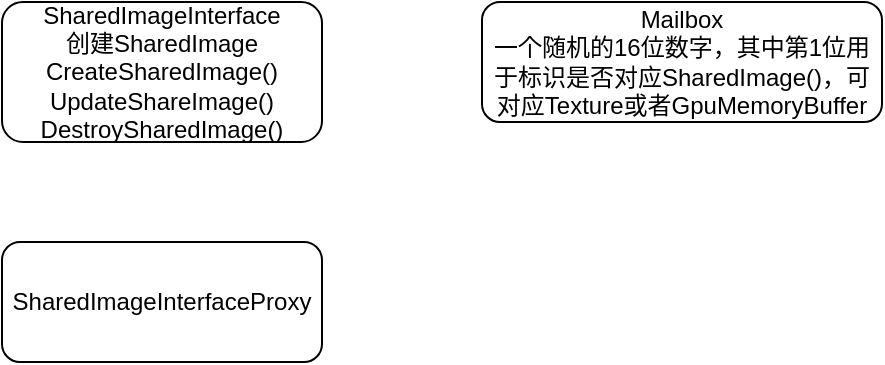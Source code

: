 <mxfile version="13.9.9" type="device"><diagram id="JA9Is2Oqd3wsuyAIXaRO" name="第 1 页"><mxGraphModel dx="946" dy="636" grid="1" gridSize="10" guides="1" tooltips="1" connect="1" arrows="1" fold="1" page="1" pageScale="1" pageWidth="827" pageHeight="1169" math="0" shadow="0"><root><mxCell id="0"/><mxCell id="1" parent="0"/><mxCell id="lCsSa3jJghFftkzkT45X-1" value="SharedImageInterfaceProxy" style="rounded=1;whiteSpace=wrap;html=1;" vertex="1" parent="1"><mxGeometry x="400" y="200" width="160" height="60" as="geometry"/></mxCell><mxCell id="lCsSa3jJghFftkzkT45X-2" value="SharedImageInterface&lt;br&gt;创建SharedImage&lt;br&gt;CreateSharedImage()&lt;br&gt;UpdateShareImage()&lt;br&gt;DestroySharedImage()" style="rounded=1;whiteSpace=wrap;html=1;" vertex="1" parent="1"><mxGeometry x="400" y="80" width="160" height="70" as="geometry"/></mxCell><mxCell id="lCsSa3jJghFftkzkT45X-3" value="Mailbox&lt;br&gt;一个随机的16位数字，其中第1位用于标识是否对应SharedImage()，可对应Texture或者GpuMemoryBuffer" style="rounded=1;whiteSpace=wrap;html=1;" vertex="1" parent="1"><mxGeometry x="640" y="80" width="200" height="60" as="geometry"/></mxCell></root></mxGraphModel></diagram></mxfile>